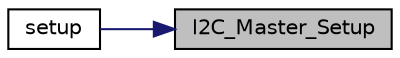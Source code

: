 digraph "I2C_Master_Setup"
{
 // LATEX_PDF_SIZE
  edge [fontname="Helvetica",fontsize="10",labelfontname="Helvetica",labelfontsize="10"];
  node [fontname="Helvetica",fontsize="10",shape=record];
  rankdir="RL";
  Node1 [label="I2C_Master_Setup",height=0.2,width=0.4,color="black", fillcolor="grey75", style="filled", fontcolor="black",tooltip="I²C master setup."];
  Node1 -> Node2 [dir="back",color="midnightblue",fontsize="10",style="solid",fontname="Helvetica"];
  Node2 [label="setup",height=0.2,width=0.4,color="black", fillcolor="white", style="filled",URL="$Controller_8ino.html#a4fc01d736fe50cf5b977f755b675f11d",tooltip="usual arduino init function"];
}

